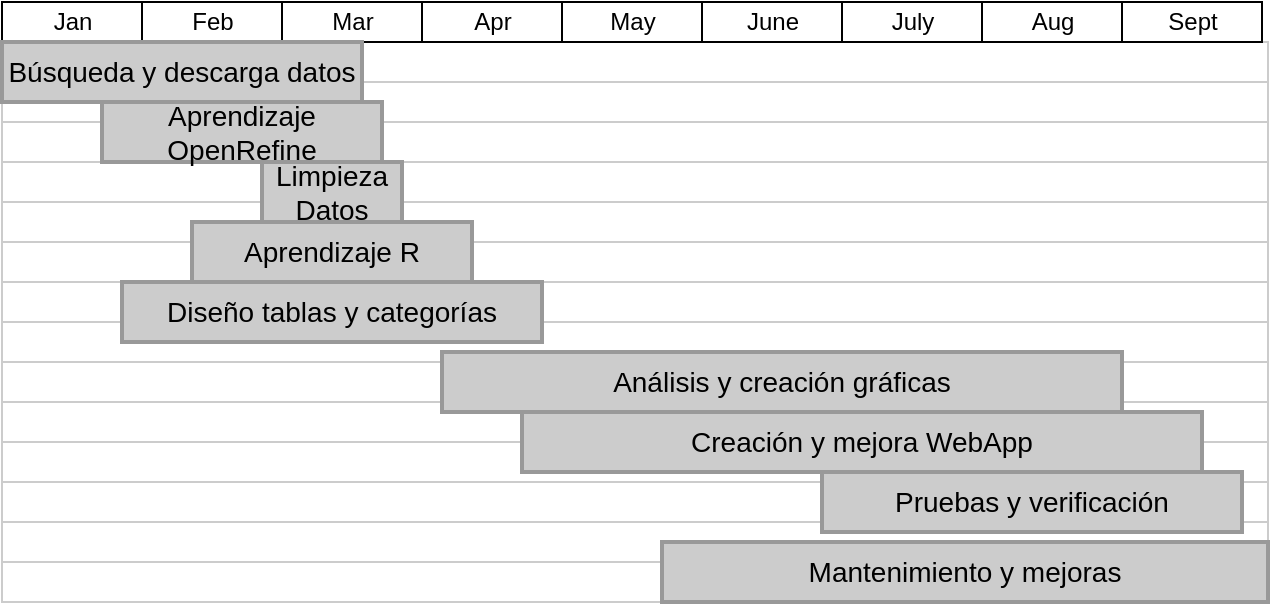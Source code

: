 <mxfile version="28.1.1">
  <diagram name="Page-1" id="fc2ac565-0d4e-3f0d-88b0-a54af1634ed7">
    <mxGraphModel dx="1226" dy="675" grid="1" gridSize="10" guides="1" tooltips="1" connect="0" arrows="1" fold="1" page="1" pageScale="1.5" pageWidth="1169" pageHeight="827" background="none" math="0" shadow="0">
      <root>
        <mxCell id="0" style=";html=1;" />
        <mxCell id="1" style=";html=1;" parent="0" />
        <mxCell id="67c90442a009f359-291" value="" style="align=left;strokeColor=#CCCCCC;html=1;" parent="1" vertex="1">
          <mxGeometry x="400" y="140" width="633" height="20" as="geometry" />
        </mxCell>
        <mxCell id="4" value="Jan" style="strokeWidth=1;fontStyle=0;html=1;" parent="1" vertex="1">
          <mxGeometry x="400" y="120" width="70" height="20" as="geometry" />
        </mxCell>
        <mxCell id="67c90442a009f359-278" value="Feb" style="strokeWidth=1;fontStyle=0;html=1;" parent="1" vertex="1">
          <mxGeometry x="470" y="120" width="70" height="20" as="geometry" />
        </mxCell>
        <mxCell id="67c90442a009f359-279" value="Mar" style="strokeWidth=1;fontStyle=0;html=1;" parent="1" vertex="1">
          <mxGeometry x="540" y="120" width="70" height="20" as="geometry" />
        </mxCell>
        <mxCell id="67c90442a009f359-280" value="Apr" style="strokeWidth=1;fontStyle=0;html=1;" parent="1" vertex="1">
          <mxGeometry x="610" y="120" width="70" height="20" as="geometry" />
        </mxCell>
        <mxCell id="67c90442a009f359-281" value="May" style="strokeWidth=1;fontStyle=0;html=1;" parent="1" vertex="1">
          <mxGeometry x="680" y="120" width="70" height="20" as="geometry" />
        </mxCell>
        <mxCell id="67c90442a009f359-282" value="June" style="strokeWidth=1;fontStyle=0;html=1;" parent="1" vertex="1">
          <mxGeometry x="750" y="120" width="70" height="20" as="geometry" />
        </mxCell>
        <mxCell id="67c90442a009f359-283" value="July" style="strokeWidth=1;fontStyle=0;html=1;" parent="1" vertex="1">
          <mxGeometry x="820" y="120" width="70" height="20" as="geometry" />
        </mxCell>
        <mxCell id="67c90442a009f359-284" value="Aug" style="strokeWidth=1;fontStyle=0;html=1;" parent="1" vertex="1">
          <mxGeometry x="890" y="120" width="70" height="20" as="geometry" />
        </mxCell>
        <mxCell id="67c90442a009f359-285" value="Sept" style="strokeWidth=1;fontStyle=0;html=1;" parent="1" vertex="1">
          <mxGeometry x="960" y="120" width="70" height="20" as="geometry" />
        </mxCell>
        <mxCell id="67c90442a009f359-292" value="" style="align=left;strokeColor=#CCCCCC;html=1;" parent="1" vertex="1">
          <mxGeometry x="400" y="160" width="633" height="20" as="geometry" />
        </mxCell>
        <mxCell id="67c90442a009f359-293" value="" style="align=left;strokeColor=#CCCCCC;html=1;" parent="1" vertex="1">
          <mxGeometry x="400" y="180" width="633" height="20" as="geometry" />
        </mxCell>
        <mxCell id="67c90442a009f359-294" value="" style="align=left;strokeColor=#CCCCCC;html=1;" parent="1" vertex="1">
          <mxGeometry x="400" y="200" width="633" height="20" as="geometry" />
        </mxCell>
        <mxCell id="67c90442a009f359-295" value="" style="align=left;strokeColor=#CCCCCC;html=1;" parent="1" vertex="1">
          <mxGeometry x="400" y="220" width="633" height="20" as="geometry" />
        </mxCell>
        <mxCell id="67c90442a009f359-296" value="" style="align=left;strokeColor=#CCCCCC;html=1;" parent="1" vertex="1">
          <mxGeometry x="400" y="240" width="633" height="20" as="geometry" />
        </mxCell>
        <mxCell id="67c90442a009f359-297" value="" style="align=left;strokeColor=#CCCCCC;html=1;" parent="1" vertex="1">
          <mxGeometry x="400" y="260" width="633" height="20" as="geometry" />
        </mxCell>
        <mxCell id="67c90442a009f359-298" value="" style="align=left;strokeColor=#CCCCCC;html=1;" parent="1" vertex="1">
          <mxGeometry x="400" y="280" width="633" height="20" as="geometry" />
        </mxCell>
        <mxCell id="67c90442a009f359-299" value="Búsqueda y descarga datos" style="whiteSpace=wrap;html=1;strokeWidth=2;fillColor=light-dark(#CCCCCC,#FF6666);gradientColor=none;fontSize=14;align=center;strokeColor=#999999;" parent="1" vertex="1">
          <mxGeometry x="400" y="140" width="180" height="30" as="geometry" />
        </mxCell>
        <mxCell id="67c90442a009f359-300" value="Aprendizaje OpenRefine" style="whiteSpace=wrap;html=1;strokeWidth=2;fillColor=light-dark(#CCCCCC,#FF6666);gradientColor=none;fontSize=14;align=center;strokeColor=#999999;" parent="1" vertex="1">
          <mxGeometry x="450" y="170" width="140" height="30" as="geometry" />
        </mxCell>
        <mxCell id="67c90442a009f359-301" value="Limpieza&lt;div&gt;Datos&lt;/div&gt;" style="whiteSpace=wrap;html=1;strokeWidth=2;fillColor=light-dark(#CCCCCC,#FF6666);gradientColor=none;fontSize=14;align=center;strokeColor=#999999;" parent="1" vertex="1">
          <mxGeometry x="530" y="200" width="70" height="30" as="geometry" />
        </mxCell>
        <mxCell id="67c90442a009f359-302" value="Diseño tablas y categorías" style="whiteSpace=wrap;html=1;strokeWidth=2;fillColor=light-dark(#CCCCCC,#9933FF);gradientColor=none;fontSize=14;align=center;strokeColor=light-dark(#999999,#9933FF);" parent="1" vertex="1">
          <mxGeometry x="460" y="260" width="210" height="30" as="geometry" />
        </mxCell>
        <mxCell id="yeIhMMFgv_X_8mJvOF1R-100" value="Aprendizaje R" style="whiteSpace=wrap;html=1;strokeWidth=2;fillColor=light-dark(#CCCCCC,#FF6666);gradientColor=none;fontSize=14;align=center;strokeColor=#999999;" vertex="1" parent="1">
          <mxGeometry x="495" y="230" width="140" height="30" as="geometry" />
        </mxCell>
        <mxCell id="yeIhMMFgv_X_8mJvOF1R-101" value="" style="align=left;strokeColor=#CCCCCC;html=1;" vertex="1" parent="1">
          <mxGeometry x="400" y="300" width="633" height="20" as="geometry" />
        </mxCell>
        <mxCell id="yeIhMMFgv_X_8mJvOF1R-102" value="" style="align=left;strokeColor=#CCCCCC;html=1;" vertex="1" parent="1">
          <mxGeometry x="400" y="320" width="633" height="20" as="geometry" />
        </mxCell>
        <mxCell id="yeIhMMFgv_X_8mJvOF1R-103" value="" style="align=left;strokeColor=#CCCCCC;html=1;" vertex="1" parent="1">
          <mxGeometry x="400" y="340" width="633" height="20" as="geometry" />
        </mxCell>
        <mxCell id="yeIhMMFgv_X_8mJvOF1R-104" value="" style="align=left;strokeColor=#CCCCCC;html=1;" vertex="1" parent="1">
          <mxGeometry x="400" y="360" width="633" height="20" as="geometry" />
        </mxCell>
        <mxCell id="67c90442a009f359-303" value="Análisis y creación gráficas" style="whiteSpace=wrap;html=1;strokeWidth=2;fillColor=light-dark(#CCCCCC,#00CC00);gradientColor=none;fontSize=14;align=center;strokeColor=#999999;" parent="1" vertex="1">
          <mxGeometry x="620" y="295" width="340" height="30" as="geometry" />
        </mxCell>
        <mxCell id="yeIhMMFgv_X_8mJvOF1R-105" value="Creación y mejora WebApp" style="whiteSpace=wrap;html=1;strokeWidth=2;fillColor=light-dark(#CCCCCC,#00CC00);gradientColor=none;fontSize=14;align=center;strokeColor=#999999;" vertex="1" parent="1">
          <mxGeometry x="660" y="325" width="340" height="30" as="geometry" />
        </mxCell>
        <mxCell id="yeIhMMFgv_X_8mJvOF1R-107" value="" style="align=left;strokeColor=#CCCCCC;html=1;" vertex="1" parent="1">
          <mxGeometry x="400" y="380" width="633" height="20" as="geometry" />
        </mxCell>
        <mxCell id="yeIhMMFgv_X_8mJvOF1R-108" value="" style="align=left;strokeColor=#CCCCCC;html=1;" vertex="1" parent="1">
          <mxGeometry x="400" y="400" width="633" height="20" as="geometry" />
        </mxCell>
        <mxCell id="yeIhMMFgv_X_8mJvOF1R-106" value="Pruebas y verificación" style="whiteSpace=wrap;html=1;strokeWidth=2;fillColor=light-dark(#CCCCCC,#9933FF);gradientColor=none;fontSize=14;align=center;strokeColor=light-dark(#999999,#9933FF);" vertex="1" parent="1">
          <mxGeometry x="810" y="355" width="210" height="30" as="geometry" />
        </mxCell>
        <mxCell id="yeIhMMFgv_X_8mJvOF1R-109" value="Mantenimiento y mejoras" style="whiteSpace=wrap;html=1;strokeWidth=2;fillColor=light-dark(#CCCCCC,#9AC7BF);gradientColor=none;fontSize=14;align=center;strokeColor=light-dark(#999999,#9933FF);" vertex="1" parent="1">
          <mxGeometry x="730" y="390" width="303" height="30" as="geometry" />
        </mxCell>
      </root>
    </mxGraphModel>
  </diagram>
</mxfile>
